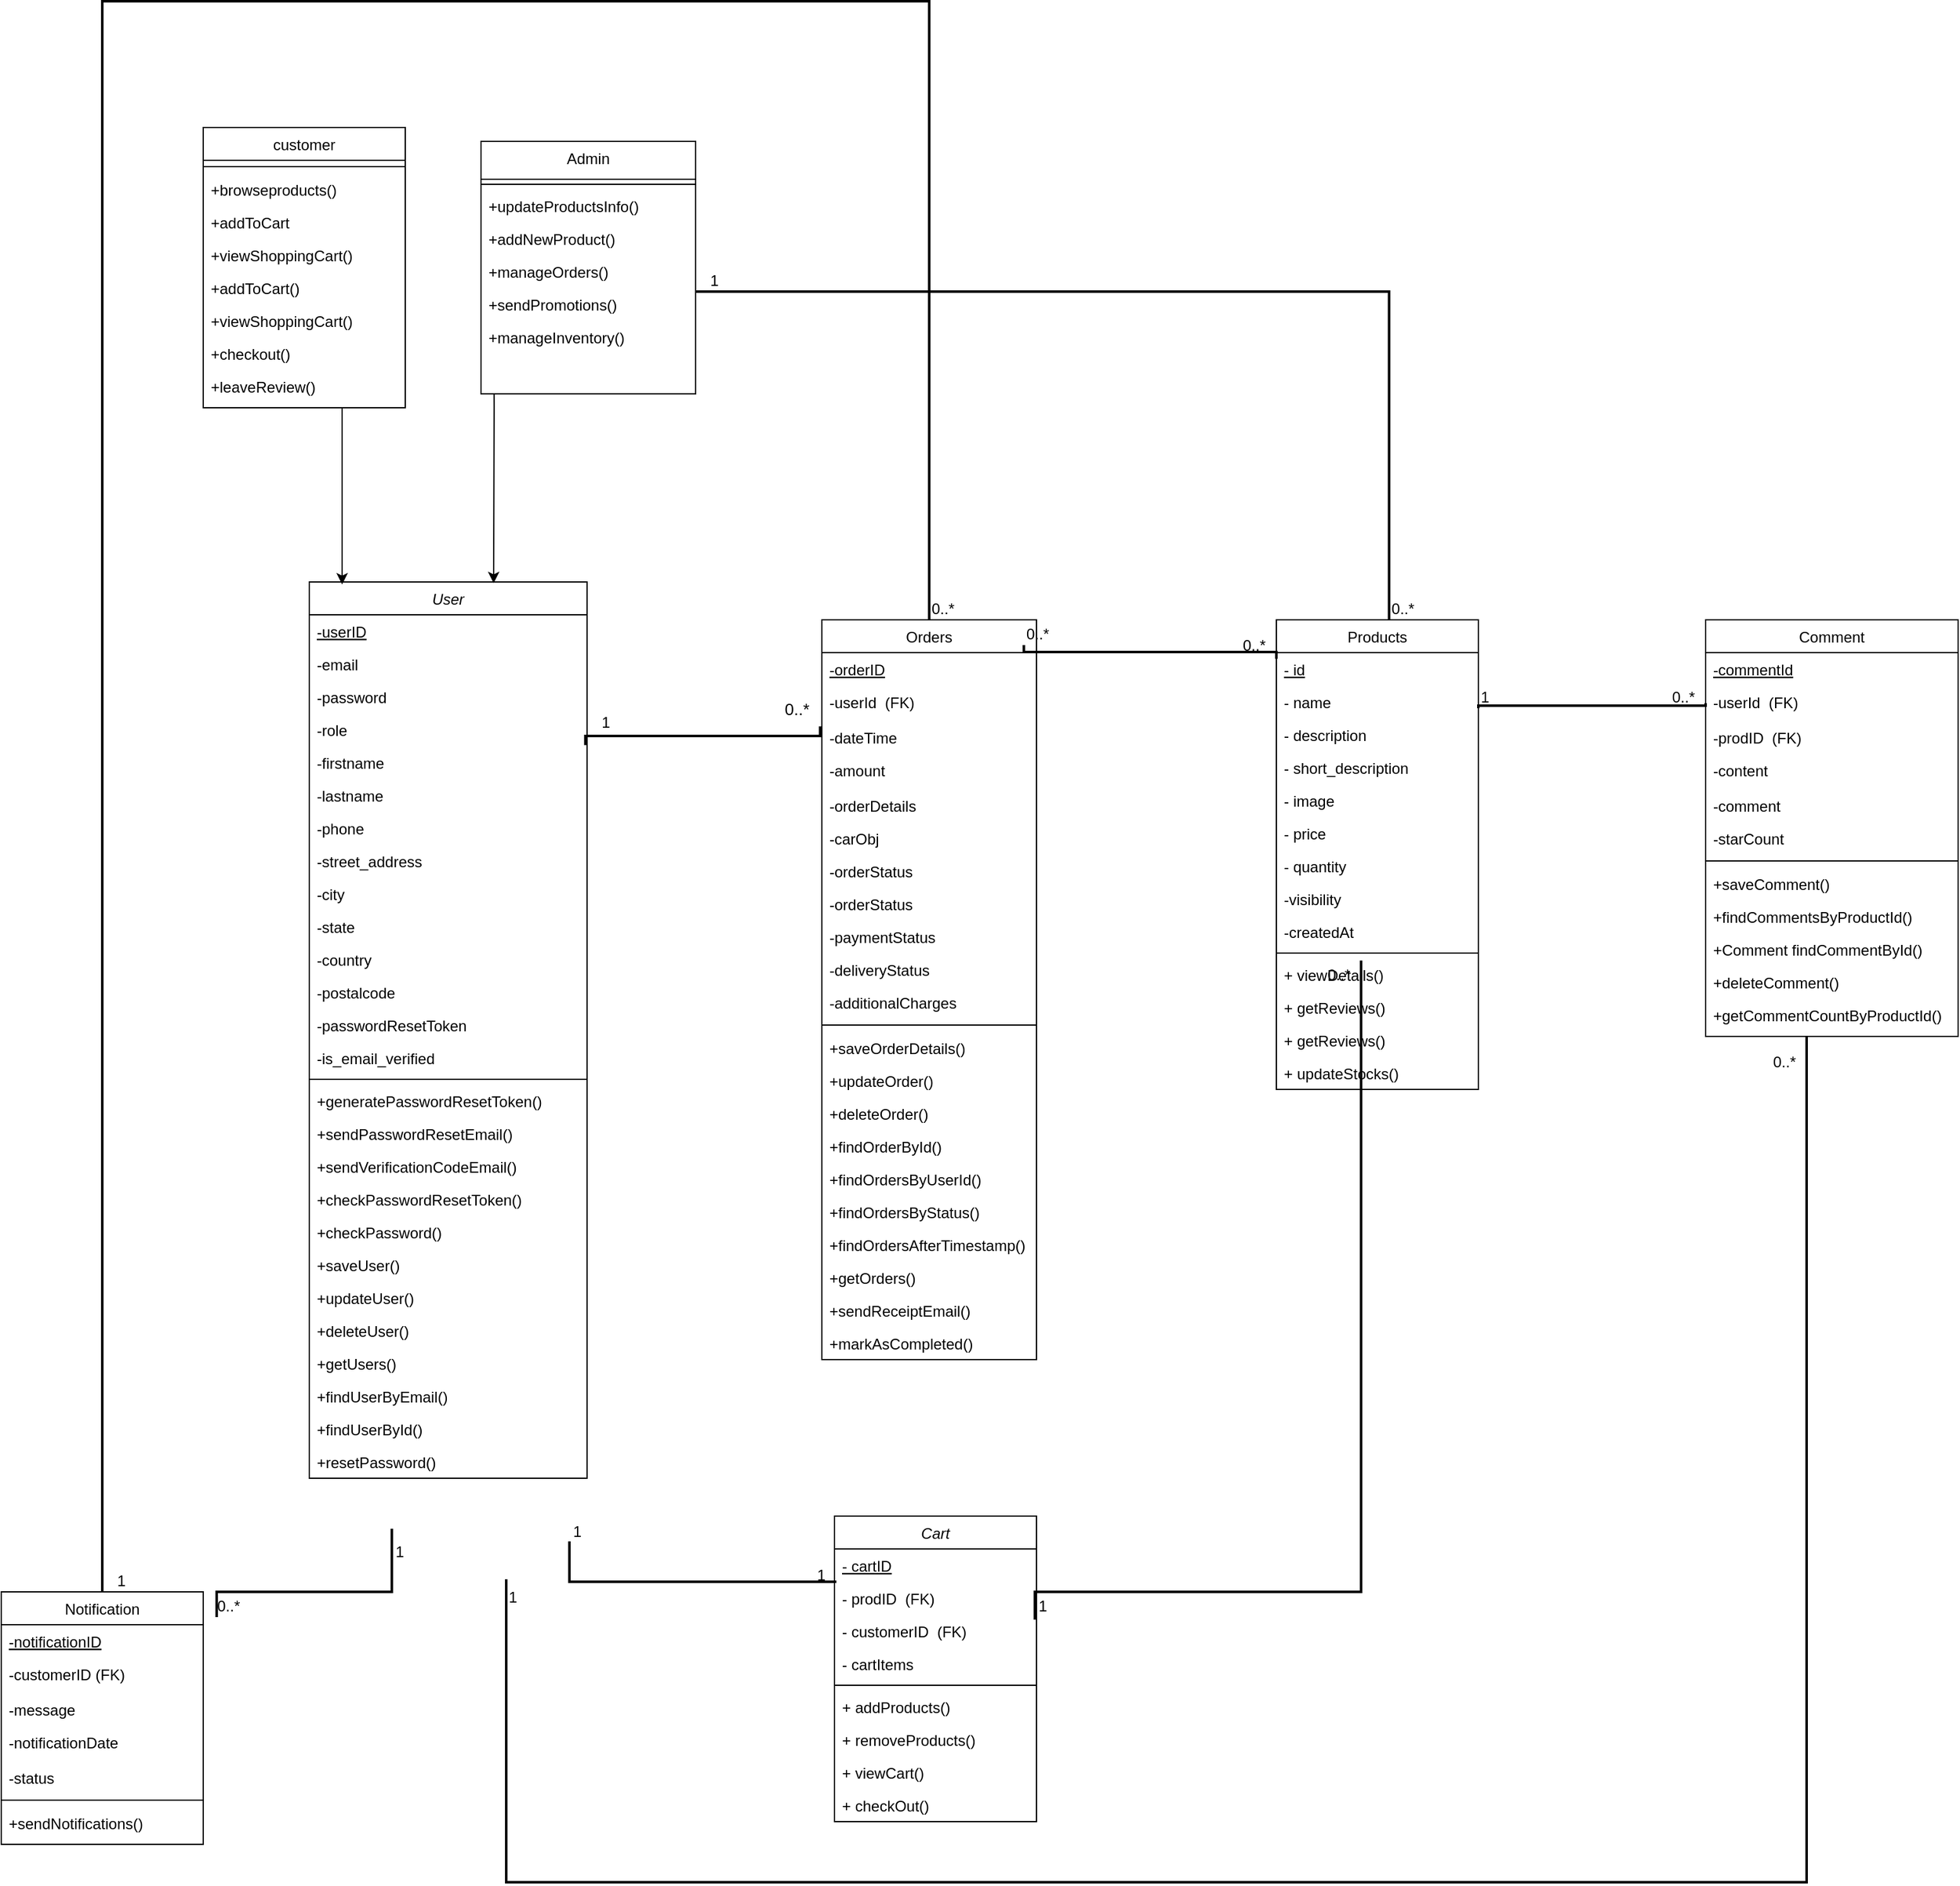 <mxfile version="22.1.2" type="device">
  <diagram id="C5RBs43oDa-KdzZeNtuy" name="Page-1">
    <mxGraphModel dx="1397" dy="1994" grid="1" gridSize="10" guides="1" tooltips="1" connect="1" arrows="1" fold="1" page="1" pageScale="1" pageWidth="827" pageHeight="1169" math="0" shadow="0">
      <root>
        <mxCell id="WIyWlLk6GJQsqaUBKTNV-0" />
        <mxCell id="WIyWlLk6GJQsqaUBKTNV-1" parent="WIyWlLk6GJQsqaUBKTNV-0" />
        <mxCell id="zkfFHV4jXpPFQw0GAbJ--13" value="Admin" style="swimlane;fontStyle=0;align=center;verticalAlign=top;childLayout=stackLayout;horizontal=1;startSize=30;horizontalStack=0;resizeParent=1;resizeLast=0;collapsible=1;marginBottom=0;rounded=0;shadow=0;strokeWidth=1;" parent="WIyWlLk6GJQsqaUBKTNV-1" vertex="1">
          <mxGeometry x="440" y="-309" width="170" height="200" as="geometry">
            <mxRectangle x="330" y="360" width="170" height="26" as="alternateBounds" />
          </mxGeometry>
        </mxCell>
        <mxCell id="lu3SVSV1UFHKxDDic-iY-1" value="" style="line;html=1;strokeWidth=1;align=left;verticalAlign=middle;spacingTop=-1;spacingLeft=3;spacingRight=3;rotatable=0;labelPosition=right;points=[];portConstraint=eastwest;" parent="zkfFHV4jXpPFQw0GAbJ--13" vertex="1">
          <mxGeometry y="30" width="170" height="8" as="geometry" />
        </mxCell>
        <mxCell id="9Lxkl-VWcfyd7k-hYLLQ-16" value="+updateProductsInfo()" style="text;align=left;verticalAlign=top;spacingLeft=4;spacingRight=4;overflow=hidden;rotatable=0;points=[[0,0.5],[1,0.5]];portConstraint=eastwest;" parent="zkfFHV4jXpPFQw0GAbJ--13" vertex="1">
          <mxGeometry y="38" width="170" height="26" as="geometry" />
        </mxCell>
        <mxCell id="9Lxkl-VWcfyd7k-hYLLQ-17" value="+addNewProduct()" style="text;align=left;verticalAlign=top;spacingLeft=4;spacingRight=4;overflow=hidden;rotatable=0;points=[[0,0.5],[1,0.5]];portConstraint=eastwest;" parent="zkfFHV4jXpPFQw0GAbJ--13" vertex="1">
          <mxGeometry y="64" width="170" height="26" as="geometry" />
        </mxCell>
        <mxCell id="9Lxkl-VWcfyd7k-hYLLQ-18" value="+manageOrders()" style="text;align=left;verticalAlign=top;spacingLeft=4;spacingRight=4;overflow=hidden;rotatable=0;points=[[0,0.5],[1,0.5]];portConstraint=eastwest;" parent="zkfFHV4jXpPFQw0GAbJ--13" vertex="1">
          <mxGeometry y="90" width="170" height="26" as="geometry" />
        </mxCell>
        <mxCell id="9Lxkl-VWcfyd7k-hYLLQ-19" value="+sendPromotions()" style="text;align=left;verticalAlign=top;spacingLeft=4;spacingRight=4;overflow=hidden;rotatable=0;points=[[0,0.5],[1,0.5]];portConstraint=eastwest;" parent="zkfFHV4jXpPFQw0GAbJ--13" vertex="1">
          <mxGeometry y="116" width="170" height="26" as="geometry" />
        </mxCell>
        <mxCell id="9Lxkl-VWcfyd7k-hYLLQ-20" value="+manageInventory()" style="text;align=left;verticalAlign=top;spacingLeft=4;spacingRight=4;overflow=hidden;rotatable=0;points=[[0,0.5],[1,0.5]];portConstraint=eastwest;" parent="zkfFHV4jXpPFQw0GAbJ--13" vertex="1">
          <mxGeometry y="142" width="170" height="26" as="geometry" />
        </mxCell>
        <mxCell id="zkfFHV4jXpPFQw0GAbJ--17" value="Products" style="swimlane;fontStyle=0;align=center;verticalAlign=top;childLayout=stackLayout;horizontal=1;startSize=26;horizontalStack=0;resizeParent=1;resizeLast=0;collapsible=1;marginBottom=0;rounded=0;shadow=0;strokeWidth=1;" parent="WIyWlLk6GJQsqaUBKTNV-1" vertex="1">
          <mxGeometry x="1070" y="70" width="160" height="372" as="geometry">
            <mxRectangle x="550" y="140" width="160" height="26" as="alternateBounds" />
          </mxGeometry>
        </mxCell>
        <mxCell id="zkfFHV4jXpPFQw0GAbJ--18" value="- id" style="text;align=left;verticalAlign=top;spacingLeft=4;spacingRight=4;overflow=hidden;rotatable=0;points=[[0,0.5],[1,0.5]];portConstraint=eastwest;fontStyle=4" parent="zkfFHV4jXpPFQw0GAbJ--17" vertex="1">
          <mxGeometry y="26" width="160" height="26" as="geometry" />
        </mxCell>
        <mxCell id="zkfFHV4jXpPFQw0GAbJ--19" value="- name" style="text;align=left;verticalAlign=top;spacingLeft=4;spacingRight=4;overflow=hidden;rotatable=0;points=[[0,0.5],[1,0.5]];portConstraint=eastwest;rounded=0;shadow=0;html=0;" parent="zkfFHV4jXpPFQw0GAbJ--17" vertex="1">
          <mxGeometry y="52" width="160" height="26" as="geometry" />
        </mxCell>
        <mxCell id="zkfFHV4jXpPFQw0GAbJ--20" value="- description" style="text;align=left;verticalAlign=top;spacingLeft=4;spacingRight=4;overflow=hidden;rotatable=0;points=[[0,0.5],[1,0.5]];portConstraint=eastwest;rounded=0;shadow=0;html=0;" parent="zkfFHV4jXpPFQw0GAbJ--17" vertex="1">
          <mxGeometry y="78" width="160" height="26" as="geometry" />
        </mxCell>
        <mxCell id="zkfFHV4jXpPFQw0GAbJ--21" value="- short_description" style="text;align=left;verticalAlign=top;spacingLeft=4;spacingRight=4;overflow=hidden;rotatable=0;points=[[0,0.5],[1,0.5]];portConstraint=eastwest;rounded=0;shadow=0;html=0;" parent="zkfFHV4jXpPFQw0GAbJ--17" vertex="1">
          <mxGeometry y="104" width="160" height="26" as="geometry" />
        </mxCell>
        <mxCell id="cMd4Fkfd_KKdUHYaGz65-1" value="- image" style="text;align=left;verticalAlign=top;spacingLeft=4;spacingRight=4;overflow=hidden;rotatable=0;points=[[0,0.5],[1,0.5]];portConstraint=eastwest;rounded=0;shadow=0;html=0;" vertex="1" parent="zkfFHV4jXpPFQw0GAbJ--17">
          <mxGeometry y="130" width="160" height="26" as="geometry" />
        </mxCell>
        <mxCell id="cMd4Fkfd_KKdUHYaGz65-0" value="- price" style="text;align=left;verticalAlign=top;spacingLeft=4;spacingRight=4;overflow=hidden;rotatable=0;points=[[0,0.5],[1,0.5]];portConstraint=eastwest;rounded=0;shadow=0;html=0;" vertex="1" parent="zkfFHV4jXpPFQw0GAbJ--17">
          <mxGeometry y="156" width="160" height="26" as="geometry" />
        </mxCell>
        <mxCell id="cMd4Fkfd_KKdUHYaGz65-2" value="- quantity" style="text;align=left;verticalAlign=top;spacingLeft=4;spacingRight=4;overflow=hidden;rotatable=0;points=[[0,0.5],[1,0.5]];portConstraint=eastwest;rounded=0;shadow=0;html=0;" vertex="1" parent="zkfFHV4jXpPFQw0GAbJ--17">
          <mxGeometry y="182" width="160" height="26" as="geometry" />
        </mxCell>
        <mxCell id="zkfFHV4jXpPFQw0GAbJ--22" value="-visibility" style="text;align=left;verticalAlign=top;spacingLeft=4;spacingRight=4;overflow=hidden;rotatable=0;points=[[0,0.5],[1,0.5]];portConstraint=eastwest;rounded=0;shadow=0;html=0;" parent="zkfFHV4jXpPFQw0GAbJ--17" vertex="1">
          <mxGeometry y="208" width="160" height="26" as="geometry" />
        </mxCell>
        <mxCell id="cMd4Fkfd_KKdUHYaGz65-3" value="-createdAt" style="text;align=left;verticalAlign=top;spacingLeft=4;spacingRight=4;overflow=hidden;rotatable=0;points=[[0,0.5],[1,0.5]];portConstraint=eastwest;rounded=0;shadow=0;html=0;" vertex="1" parent="zkfFHV4jXpPFQw0GAbJ--17">
          <mxGeometry y="234" width="160" height="26" as="geometry" />
        </mxCell>
        <mxCell id="zkfFHV4jXpPFQw0GAbJ--23" value="" style="line;html=1;strokeWidth=1;align=left;verticalAlign=middle;spacingTop=-1;spacingLeft=3;spacingRight=3;rotatable=0;labelPosition=right;points=[];portConstraint=eastwest;" parent="zkfFHV4jXpPFQw0GAbJ--17" vertex="1">
          <mxGeometry y="260" width="160" height="8" as="geometry" />
        </mxCell>
        <mxCell id="zkfFHV4jXpPFQw0GAbJ--24" value="+ viewDetails()" style="text;align=left;verticalAlign=top;spacingLeft=4;spacingRight=4;overflow=hidden;rotatable=0;points=[[0,0.5],[1,0.5]];portConstraint=eastwest;" parent="zkfFHV4jXpPFQw0GAbJ--17" vertex="1">
          <mxGeometry y="268" width="160" height="26" as="geometry" />
        </mxCell>
        <mxCell id="C4CzCBZsLkF1BzoVmLUq-37" value="+ getReviews()" style="text;align=left;verticalAlign=top;spacingLeft=4;spacingRight=4;overflow=hidden;rotatable=0;points=[[0,0.5],[1,0.5]];portConstraint=eastwest;" parent="zkfFHV4jXpPFQw0GAbJ--17" vertex="1">
          <mxGeometry y="294" width="160" height="26" as="geometry" />
        </mxCell>
        <mxCell id="zkfFHV4jXpPFQw0GAbJ--25" value="+ getReviews()" style="text;align=left;verticalAlign=top;spacingLeft=4;spacingRight=4;overflow=hidden;rotatable=0;points=[[0,0.5],[1,0.5]];portConstraint=eastwest;" parent="zkfFHV4jXpPFQw0GAbJ--17" vertex="1">
          <mxGeometry y="320" width="160" height="26" as="geometry" />
        </mxCell>
        <mxCell id="U3LeWLA0iRUQ3Kjke8wE-8" value="+ updateStocks()" style="text;align=left;verticalAlign=top;spacingLeft=4;spacingRight=4;overflow=hidden;rotatable=0;points=[[0,0.5],[1,0.5]];portConstraint=eastwest;" parent="zkfFHV4jXpPFQw0GAbJ--17" vertex="1">
          <mxGeometry y="346" width="160" height="26" as="geometry" />
        </mxCell>
        <mxCell id="zkfFHV4jXpPFQw0GAbJ--6" value="Orders" style="swimlane;fontStyle=0;align=center;verticalAlign=top;childLayout=stackLayout;horizontal=1;startSize=26;horizontalStack=0;resizeParent=1;resizeLast=0;collapsible=1;marginBottom=0;rounded=0;shadow=0;strokeWidth=1;" parent="WIyWlLk6GJQsqaUBKTNV-1" vertex="1">
          <mxGeometry x="710" y="70" width="170" height="586" as="geometry">
            <mxRectangle x="130" y="380" width="160" height="26" as="alternateBounds" />
          </mxGeometry>
        </mxCell>
        <mxCell id="zkfFHV4jXpPFQw0GAbJ--7" value="-orderID" style="text;align=left;verticalAlign=top;spacingLeft=4;spacingRight=4;overflow=hidden;rotatable=0;points=[[0,0.5],[1,0.5]];portConstraint=eastwest;fontStyle=4" parent="zkfFHV4jXpPFQw0GAbJ--6" vertex="1">
          <mxGeometry y="26" width="170" height="26" as="geometry" />
        </mxCell>
        <mxCell id="C4CzCBZsLkF1BzoVmLUq-9" value="-userId  (FK)" style="text;align=left;verticalAlign=top;spacingLeft=4;spacingRight=4;overflow=hidden;rotatable=0;points=[[0,0.5],[1,0.5]];portConstraint=eastwest;rounded=0;shadow=0;html=0;" parent="zkfFHV4jXpPFQw0GAbJ--6" vertex="1">
          <mxGeometry y="52" width="170" height="28" as="geometry" />
        </mxCell>
        <mxCell id="C4CzCBZsLkF1BzoVmLUq-13" value="-dateTime " style="text;align=left;verticalAlign=top;spacingLeft=4;spacingRight=4;overflow=hidden;rotatable=0;points=[[0,0.5],[1,0.5]];portConstraint=eastwest;" parent="zkfFHV4jXpPFQw0GAbJ--6" vertex="1">
          <mxGeometry y="80" width="170" height="26" as="geometry" />
        </mxCell>
        <mxCell id="zkfFHV4jXpPFQw0GAbJ--8" value="-amount" style="text;align=left;verticalAlign=top;spacingLeft=4;spacingRight=4;overflow=hidden;rotatable=0;points=[[0,0.5],[1,0.5]];portConstraint=eastwest;rounded=0;shadow=0;html=0;" parent="zkfFHV4jXpPFQw0GAbJ--6" vertex="1">
          <mxGeometry y="106" width="170" height="28" as="geometry" />
        </mxCell>
        <mxCell id="C4CzCBZsLkF1BzoVmLUq-2" value="-orderDetails" style="text;align=left;verticalAlign=top;spacingLeft=4;spacingRight=4;overflow=hidden;rotatable=0;points=[[0,0.5],[1,0.5]];portConstraint=eastwest;rounded=0;shadow=0;html=0;" parent="zkfFHV4jXpPFQw0GAbJ--6" vertex="1">
          <mxGeometry y="134" width="170" height="26" as="geometry" />
        </mxCell>
        <mxCell id="LFpLuKlEPM0hmXVWO0e1-0" value="-carObj" style="text;align=left;verticalAlign=top;spacingLeft=4;spacingRight=4;overflow=hidden;rotatable=0;points=[[0,0.5],[1,0.5]];portConstraint=eastwest;rounded=0;shadow=0;html=0;" parent="zkfFHV4jXpPFQw0GAbJ--6" vertex="1">
          <mxGeometry y="160" width="170" height="26" as="geometry" />
        </mxCell>
        <mxCell id="LFpLuKlEPM0hmXVWO0e1-1" value="-orderStatus" style="text;align=left;verticalAlign=top;spacingLeft=4;spacingRight=4;overflow=hidden;rotatable=0;points=[[0,0.5],[1,0.5]];portConstraint=eastwest;rounded=0;shadow=0;html=0;" parent="zkfFHV4jXpPFQw0GAbJ--6" vertex="1">
          <mxGeometry y="186" width="170" height="26" as="geometry" />
        </mxCell>
        <mxCell id="LFpLuKlEPM0hmXVWO0e1-2" value="-orderStatus" style="text;align=left;verticalAlign=top;spacingLeft=4;spacingRight=4;overflow=hidden;rotatable=0;points=[[0,0.5],[1,0.5]];portConstraint=eastwest;rounded=0;shadow=0;html=0;" parent="zkfFHV4jXpPFQw0GAbJ--6" vertex="1">
          <mxGeometry y="212" width="170" height="26" as="geometry" />
        </mxCell>
        <mxCell id="LFpLuKlEPM0hmXVWO0e1-3" value="-paymentStatus" style="text;align=left;verticalAlign=top;spacingLeft=4;spacingRight=4;overflow=hidden;rotatable=0;points=[[0,0.5],[1,0.5]];portConstraint=eastwest;rounded=0;shadow=0;html=0;" parent="zkfFHV4jXpPFQw0GAbJ--6" vertex="1">
          <mxGeometry y="238" width="170" height="26" as="geometry" />
        </mxCell>
        <mxCell id="LFpLuKlEPM0hmXVWO0e1-4" value="-deliveryStatus" style="text;align=left;verticalAlign=top;spacingLeft=4;spacingRight=4;overflow=hidden;rotatable=0;points=[[0,0.5],[1,0.5]];portConstraint=eastwest;rounded=0;shadow=0;html=0;" parent="zkfFHV4jXpPFQw0GAbJ--6" vertex="1">
          <mxGeometry y="264" width="170" height="26" as="geometry" />
        </mxCell>
        <mxCell id="LFpLuKlEPM0hmXVWO0e1-5" value="-additionalCharges" style="text;align=left;verticalAlign=top;spacingLeft=4;spacingRight=4;overflow=hidden;rotatable=0;points=[[0,0.5],[1,0.5]];portConstraint=eastwest;rounded=0;shadow=0;html=0;" parent="zkfFHV4jXpPFQw0GAbJ--6" vertex="1">
          <mxGeometry y="290" width="170" height="26" as="geometry" />
        </mxCell>
        <mxCell id="zkfFHV4jXpPFQw0GAbJ--9" value="" style="line;html=1;strokeWidth=1;align=left;verticalAlign=middle;spacingTop=-1;spacingLeft=3;spacingRight=3;rotatable=0;labelPosition=right;points=[];portConstraint=eastwest;" parent="zkfFHV4jXpPFQw0GAbJ--6" vertex="1">
          <mxGeometry y="316" width="170" height="10" as="geometry" />
        </mxCell>
        <mxCell id="C4CzCBZsLkF1BzoVmLUq-14" value="+saveOrderDetails()" style="text;align=left;verticalAlign=top;spacingLeft=4;spacingRight=4;overflow=hidden;rotatable=0;points=[[0,0.5],[1,0.5]];portConstraint=eastwest;" parent="zkfFHV4jXpPFQw0GAbJ--6" vertex="1">
          <mxGeometry y="326" width="170" height="26" as="geometry" />
        </mxCell>
        <mxCell id="LFpLuKlEPM0hmXVWO0e1-6" value="+updateOrder()" style="text;align=left;verticalAlign=top;spacingLeft=4;spacingRight=4;overflow=hidden;rotatable=0;points=[[0,0.5],[1,0.5]];portConstraint=eastwest;" parent="zkfFHV4jXpPFQw0GAbJ--6" vertex="1">
          <mxGeometry y="352" width="170" height="26" as="geometry" />
        </mxCell>
        <mxCell id="C4CzCBZsLkF1BzoVmLUq-15" value="+deleteOrder()" style="text;align=left;verticalAlign=top;spacingLeft=4;spacingRight=4;overflow=hidden;rotatable=0;points=[[0,0.5],[1,0.5]];portConstraint=eastwest;" parent="zkfFHV4jXpPFQw0GAbJ--6" vertex="1">
          <mxGeometry y="378" width="170" height="26" as="geometry" />
        </mxCell>
        <mxCell id="LFpLuKlEPM0hmXVWO0e1-7" value="+findOrderById()" style="text;align=left;verticalAlign=top;spacingLeft=4;spacingRight=4;overflow=hidden;rotatable=0;points=[[0,0.5],[1,0.5]];portConstraint=eastwest;" parent="zkfFHV4jXpPFQw0GAbJ--6" vertex="1">
          <mxGeometry y="404" width="170" height="26" as="geometry" />
        </mxCell>
        <mxCell id="LFpLuKlEPM0hmXVWO0e1-8" value="+findOrdersByUserId()" style="text;align=left;verticalAlign=top;spacingLeft=4;spacingRight=4;overflow=hidden;rotatable=0;points=[[0,0.5],[1,0.5]];portConstraint=eastwest;" parent="zkfFHV4jXpPFQw0GAbJ--6" vertex="1">
          <mxGeometry y="430" width="170" height="26" as="geometry" />
        </mxCell>
        <mxCell id="LFpLuKlEPM0hmXVWO0e1-9" value="+findOrdersByStatus()" style="text;align=left;verticalAlign=top;spacingLeft=4;spacingRight=4;overflow=hidden;rotatable=0;points=[[0,0.5],[1,0.5]];portConstraint=eastwest;" parent="zkfFHV4jXpPFQw0GAbJ--6" vertex="1">
          <mxGeometry y="456" width="170" height="26" as="geometry" />
        </mxCell>
        <mxCell id="LFpLuKlEPM0hmXVWO0e1-10" value="+findOrdersAfterTimestamp()" style="text;align=left;verticalAlign=top;spacingLeft=4;spacingRight=4;overflow=hidden;rotatable=0;points=[[0,0.5],[1,0.5]];portConstraint=eastwest;" parent="zkfFHV4jXpPFQw0GAbJ--6" vertex="1">
          <mxGeometry y="482" width="170" height="26" as="geometry" />
        </mxCell>
        <mxCell id="LFpLuKlEPM0hmXVWO0e1-11" value="+getOrders()" style="text;align=left;verticalAlign=top;spacingLeft=4;spacingRight=4;overflow=hidden;rotatable=0;points=[[0,0.5],[1,0.5]];portConstraint=eastwest;" parent="zkfFHV4jXpPFQw0GAbJ--6" vertex="1">
          <mxGeometry y="508" width="170" height="26" as="geometry" />
        </mxCell>
        <mxCell id="LFpLuKlEPM0hmXVWO0e1-12" value="+sendReceiptEmail()" style="text;align=left;verticalAlign=top;spacingLeft=4;spacingRight=4;overflow=hidden;rotatable=0;points=[[0,0.5],[1,0.5]];portConstraint=eastwest;" parent="zkfFHV4jXpPFQw0GAbJ--6" vertex="1">
          <mxGeometry y="534" width="170" height="26" as="geometry" />
        </mxCell>
        <mxCell id="LFpLuKlEPM0hmXVWO0e1-13" value="+markAsCompleted()" style="text;align=left;verticalAlign=top;spacingLeft=4;spacingRight=4;overflow=hidden;rotatable=0;points=[[0,0.5],[1,0.5]];portConstraint=eastwest;" parent="zkfFHV4jXpPFQw0GAbJ--6" vertex="1">
          <mxGeometry y="560" width="170" height="26" as="geometry" />
        </mxCell>
        <mxCell id="zkfFHV4jXpPFQw0GAbJ--0" value="User" style="swimlane;fontStyle=2;align=center;verticalAlign=top;childLayout=stackLayout;horizontal=1;startSize=26;horizontalStack=0;resizeParent=1;resizeLast=0;collapsible=1;marginBottom=0;rounded=0;shadow=0;strokeWidth=1;" parent="WIyWlLk6GJQsqaUBKTNV-1" vertex="1">
          <mxGeometry x="304" y="40" width="220" height="710" as="geometry">
            <mxRectangle x="230" y="140" width="160" height="26" as="alternateBounds" />
          </mxGeometry>
        </mxCell>
        <mxCell id="zkfFHV4jXpPFQw0GAbJ--2" value="-userID" style="text;align=left;verticalAlign=top;spacingLeft=4;spacingRight=4;overflow=hidden;rotatable=0;points=[[0,0.5],[1,0.5]];portConstraint=eastwest;rounded=0;shadow=0;html=0;fontStyle=4" parent="zkfFHV4jXpPFQw0GAbJ--0" vertex="1">
          <mxGeometry y="26" width="220" height="26" as="geometry" />
        </mxCell>
        <mxCell id="zkfFHV4jXpPFQw0GAbJ--1" value="-email" style="text;align=left;verticalAlign=top;spacingLeft=4;spacingRight=4;overflow=hidden;rotatable=0;points=[[0,0.5],[1,0.5]];portConstraint=eastwest;" parent="zkfFHV4jXpPFQw0GAbJ--0" vertex="1">
          <mxGeometry y="52" width="220" height="26" as="geometry" />
        </mxCell>
        <mxCell id="zkfFHV4jXpPFQw0GAbJ--3" value="-password" style="text;align=left;verticalAlign=top;spacingLeft=4;spacingRight=4;overflow=hidden;rotatable=0;points=[[0,0.5],[1,0.5]];portConstraint=eastwest;rounded=0;shadow=0;html=0;" parent="zkfFHV4jXpPFQw0GAbJ--0" vertex="1">
          <mxGeometry y="78" width="220" height="26" as="geometry" />
        </mxCell>
        <mxCell id="9Lxkl-VWcfyd7k-hYLLQ-0" value="-role" style="text;align=left;verticalAlign=top;spacingLeft=4;spacingRight=4;overflow=hidden;rotatable=0;points=[[0,0.5],[1,0.5]];portConstraint=eastwest;rounded=0;shadow=0;html=0;" parent="zkfFHV4jXpPFQw0GAbJ--0" vertex="1">
          <mxGeometry y="104" width="220" height="26" as="geometry" />
        </mxCell>
        <mxCell id="9Lxkl-VWcfyd7k-hYLLQ-2" value="-firstname" style="text;align=left;verticalAlign=top;spacingLeft=4;spacingRight=4;overflow=hidden;rotatable=0;points=[[0,0.5],[1,0.5]];portConstraint=eastwest;rounded=0;shadow=0;html=0;" parent="zkfFHV4jXpPFQw0GAbJ--0" vertex="1">
          <mxGeometry y="130" width="220" height="26" as="geometry" />
        </mxCell>
        <mxCell id="vKBr1x7ecKSkoRlNdo0z-0" value="-lastname" style="text;align=left;verticalAlign=top;spacingLeft=4;spacingRight=4;overflow=hidden;rotatable=0;points=[[0,0.5],[1,0.5]];portConstraint=eastwest;rounded=0;shadow=0;html=0;" parent="zkfFHV4jXpPFQw0GAbJ--0" vertex="1">
          <mxGeometry y="156" width="220" height="26" as="geometry" />
        </mxCell>
        <mxCell id="EGMATW-2ExA-E6qqUI6X-0" value="-phone" style="text;align=left;verticalAlign=top;spacingLeft=4;spacingRight=4;overflow=hidden;rotatable=0;points=[[0,0.5],[1,0.5]];portConstraint=eastwest;rounded=0;shadow=0;html=0;" parent="zkfFHV4jXpPFQw0GAbJ--0" vertex="1">
          <mxGeometry y="182" width="220" height="26" as="geometry" />
        </mxCell>
        <mxCell id="EGMATW-2ExA-E6qqUI6X-1" value="-street_address" style="text;align=left;verticalAlign=top;spacingLeft=4;spacingRight=4;overflow=hidden;rotatable=0;points=[[0,0.5],[1,0.5]];portConstraint=eastwest;rounded=0;shadow=0;html=0;" parent="zkfFHV4jXpPFQw0GAbJ--0" vertex="1">
          <mxGeometry y="208" width="220" height="26" as="geometry" />
        </mxCell>
        <mxCell id="EGMATW-2ExA-E6qqUI6X-6" value="-city" style="text;align=left;verticalAlign=top;spacingLeft=4;spacingRight=4;overflow=hidden;rotatable=0;points=[[0,0.5],[1,0.5]];portConstraint=eastwest;rounded=0;shadow=0;html=0;" parent="zkfFHV4jXpPFQw0GAbJ--0" vertex="1">
          <mxGeometry y="234" width="220" height="26" as="geometry" />
        </mxCell>
        <mxCell id="EGMATW-2ExA-E6qqUI6X-3" value="-state" style="text;align=left;verticalAlign=top;spacingLeft=4;spacingRight=4;overflow=hidden;rotatable=0;points=[[0,0.5],[1,0.5]];portConstraint=eastwest;rounded=0;shadow=0;html=0;" parent="zkfFHV4jXpPFQw0GAbJ--0" vertex="1">
          <mxGeometry y="260" width="220" height="26" as="geometry" />
        </mxCell>
        <mxCell id="EGMATW-2ExA-E6qqUI6X-2" value="-country" style="text;align=left;verticalAlign=top;spacingLeft=4;spacingRight=4;overflow=hidden;rotatable=0;points=[[0,0.5],[1,0.5]];portConstraint=eastwest;rounded=0;shadow=0;html=0;" parent="zkfFHV4jXpPFQw0GAbJ--0" vertex="1">
          <mxGeometry y="286" width="220" height="26" as="geometry" />
        </mxCell>
        <mxCell id="EGMATW-2ExA-E6qqUI6X-5" value="-postalcode" style="text;align=left;verticalAlign=top;spacingLeft=4;spacingRight=4;overflow=hidden;rotatable=0;points=[[0,0.5],[1,0.5]];portConstraint=eastwest;rounded=0;shadow=0;html=0;" parent="zkfFHV4jXpPFQw0GAbJ--0" vertex="1">
          <mxGeometry y="312" width="220" height="26" as="geometry" />
        </mxCell>
        <mxCell id="EGMATW-2ExA-E6qqUI6X-4" value="-passwordResetToken" style="text;align=left;verticalAlign=top;spacingLeft=4;spacingRight=4;overflow=hidden;rotatable=0;points=[[0,0.5],[1,0.5]];portConstraint=eastwest;rounded=0;shadow=0;html=0;" parent="zkfFHV4jXpPFQw0GAbJ--0" vertex="1">
          <mxGeometry y="338" width="220" height="26" as="geometry" />
        </mxCell>
        <mxCell id="EGMATW-2ExA-E6qqUI6X-7" value="-is_email_verified" style="text;align=left;verticalAlign=top;spacingLeft=4;spacingRight=4;overflow=hidden;rotatable=0;points=[[0,0.5],[1,0.5]];portConstraint=eastwest;rounded=0;shadow=0;html=0;" parent="zkfFHV4jXpPFQw0GAbJ--0" vertex="1">
          <mxGeometry y="364" width="220" height="26" as="geometry" />
        </mxCell>
        <mxCell id="zkfFHV4jXpPFQw0GAbJ--4" value="" style="line;html=1;strokeWidth=1;align=left;verticalAlign=middle;spacingTop=-1;spacingLeft=3;spacingRight=3;rotatable=0;labelPosition=right;points=[];portConstraint=eastwest;" parent="zkfFHV4jXpPFQw0GAbJ--0" vertex="1">
          <mxGeometry y="390" width="220" height="8" as="geometry" />
        </mxCell>
        <mxCell id="9Lxkl-VWcfyd7k-hYLLQ-4" value="+generatePasswordResetToken()" style="text;align=left;verticalAlign=top;spacingLeft=4;spacingRight=4;overflow=hidden;rotatable=0;points=[[0,0.5],[1,0.5]];portConstraint=eastwest;rounded=0;shadow=0;html=0;" parent="zkfFHV4jXpPFQw0GAbJ--0" vertex="1">
          <mxGeometry y="398" width="220" height="26" as="geometry" />
        </mxCell>
        <mxCell id="9Lxkl-VWcfyd7k-hYLLQ-1" value="+sendPasswordResetEmail()" style="text;align=left;verticalAlign=top;spacingLeft=4;spacingRight=4;overflow=hidden;rotatable=0;points=[[0,0.5],[1,0.5]];portConstraint=eastwest;rounded=0;shadow=0;html=0;" parent="zkfFHV4jXpPFQw0GAbJ--0" vertex="1">
          <mxGeometry y="424" width="220" height="26" as="geometry" />
        </mxCell>
        <mxCell id="9Lxkl-VWcfyd7k-hYLLQ-5" value="+sendVerificationCodeEmail()" style="text;align=left;verticalAlign=top;spacingLeft=4;spacingRight=4;overflow=hidden;rotatable=0;points=[[0,0.5],[1,0.5]];portConstraint=eastwest;rounded=0;shadow=0;html=0;" parent="zkfFHV4jXpPFQw0GAbJ--0" vertex="1">
          <mxGeometry y="450" width="220" height="26" as="geometry" />
        </mxCell>
        <mxCell id="9Lxkl-VWcfyd7k-hYLLQ-6" value="+checkPasswordResetToken()" style="text;align=left;verticalAlign=top;spacingLeft=4;spacingRight=4;overflow=hidden;rotatable=0;points=[[0,0.5],[1,0.5]];portConstraint=eastwest;rounded=0;shadow=0;html=0;" parent="zkfFHV4jXpPFQw0GAbJ--0" vertex="1">
          <mxGeometry y="476" width="220" height="26" as="geometry" />
        </mxCell>
        <mxCell id="9Lxkl-VWcfyd7k-hYLLQ-7" value="+checkPassword()" style="text;align=left;verticalAlign=top;spacingLeft=4;spacingRight=4;overflow=hidden;rotatable=0;points=[[0,0.5],[1,0.5]];portConstraint=eastwest;rounded=0;shadow=0;html=0;" parent="zkfFHV4jXpPFQw0GAbJ--0" vertex="1">
          <mxGeometry y="502" width="220" height="26" as="geometry" />
        </mxCell>
        <mxCell id="XEsKbkmWD8FNCJjtJt8H-0" value="+saveUser()" style="text;align=left;verticalAlign=top;spacingLeft=4;spacingRight=4;overflow=hidden;rotatable=0;points=[[0,0.5],[1,0.5]];portConstraint=eastwest;rounded=0;shadow=0;html=0;" parent="zkfFHV4jXpPFQw0GAbJ--0" vertex="1">
          <mxGeometry y="528" width="220" height="26" as="geometry" />
        </mxCell>
        <mxCell id="XEsKbkmWD8FNCJjtJt8H-3" value="+updateUser()" style="text;align=left;verticalAlign=top;spacingLeft=4;spacingRight=4;overflow=hidden;rotatable=0;points=[[0,0.5],[1,0.5]];portConstraint=eastwest;rounded=0;shadow=0;html=0;" parent="zkfFHV4jXpPFQw0GAbJ--0" vertex="1">
          <mxGeometry y="554" width="220" height="26" as="geometry" />
        </mxCell>
        <mxCell id="XEsKbkmWD8FNCJjtJt8H-4" value="+deleteUser()" style="text;align=left;verticalAlign=top;spacingLeft=4;spacingRight=4;overflow=hidden;rotatable=0;points=[[0,0.5],[1,0.5]];portConstraint=eastwest;rounded=0;shadow=0;html=0;" parent="zkfFHV4jXpPFQw0GAbJ--0" vertex="1">
          <mxGeometry y="580" width="220" height="26" as="geometry" />
        </mxCell>
        <mxCell id="XEsKbkmWD8FNCJjtJt8H-5" value="+getUsers()" style="text;align=left;verticalAlign=top;spacingLeft=4;spacingRight=4;overflow=hidden;rotatable=0;points=[[0,0.5],[1,0.5]];portConstraint=eastwest;rounded=0;shadow=0;html=0;" parent="zkfFHV4jXpPFQw0GAbJ--0" vertex="1">
          <mxGeometry y="606" width="220" height="26" as="geometry" />
        </mxCell>
        <mxCell id="XEsKbkmWD8FNCJjtJt8H-6" value="+findUserByEmail()" style="text;align=left;verticalAlign=top;spacingLeft=4;spacingRight=4;overflow=hidden;rotatable=0;points=[[0,0.5],[1,0.5]];portConstraint=eastwest;rounded=0;shadow=0;html=0;" parent="zkfFHV4jXpPFQw0GAbJ--0" vertex="1">
          <mxGeometry y="632" width="220" height="26" as="geometry" />
        </mxCell>
        <mxCell id="XEsKbkmWD8FNCJjtJt8H-7" value="+findUserById()" style="text;align=left;verticalAlign=top;spacingLeft=4;spacingRight=4;overflow=hidden;rotatable=0;points=[[0,0.5],[1,0.5]];portConstraint=eastwest;rounded=0;shadow=0;html=0;" parent="zkfFHV4jXpPFQw0GAbJ--0" vertex="1">
          <mxGeometry y="658" width="220" height="26" as="geometry" />
        </mxCell>
        <mxCell id="XEsKbkmWD8FNCJjtJt8H-8" value="+resetPassword()" style="text;align=left;verticalAlign=top;spacingLeft=4;spacingRight=4;overflow=hidden;rotatable=0;points=[[0,0.5],[1,0.5]];portConstraint=eastwest;rounded=0;shadow=0;html=0;" parent="zkfFHV4jXpPFQw0GAbJ--0" vertex="1">
          <mxGeometry y="684" width="220" height="26" as="geometry" />
        </mxCell>
        <mxCell id="C4CzCBZsLkF1BzoVmLUq-3" value="Cart" style="swimlane;fontStyle=2;align=center;verticalAlign=top;childLayout=stackLayout;horizontal=1;startSize=26;horizontalStack=0;resizeParent=1;resizeLast=0;collapsible=1;marginBottom=0;rounded=0;shadow=0;strokeWidth=1;" parent="WIyWlLk6GJQsqaUBKTNV-1" vertex="1">
          <mxGeometry x="720" y="780" width="160" height="242" as="geometry">
            <mxRectangle x="590" y="570" width="160" height="26" as="alternateBounds" />
          </mxGeometry>
        </mxCell>
        <mxCell id="C4CzCBZsLkF1BzoVmLUq-6" value="- cartID" style="text;align=left;verticalAlign=top;spacingLeft=4;spacingRight=4;overflow=hidden;rotatable=0;points=[[0,0.5],[1,0.5]];portConstraint=eastwest;rounded=0;shadow=0;html=0;fontStyle=4" parent="C4CzCBZsLkF1BzoVmLUq-3" vertex="1">
          <mxGeometry y="26" width="160" height="26" as="geometry" />
        </mxCell>
        <mxCell id="U3LeWLA0iRUQ3Kjke8wE-16" value="- prodID  (FK)" style="text;align=left;verticalAlign=top;spacingLeft=4;spacingRight=4;overflow=hidden;rotatable=0;points=[[0,0.5],[1,0.5]];portConstraint=eastwest;rounded=0;shadow=0;html=0;" parent="C4CzCBZsLkF1BzoVmLUq-3" vertex="1">
          <mxGeometry y="52" width="160" height="26" as="geometry" />
        </mxCell>
        <mxCell id="7A3fUuyiZAKO3bHnf5SZ-4" value="- customerID  (FK)" style="text;align=left;verticalAlign=top;spacingLeft=4;spacingRight=4;overflow=hidden;rotatable=0;points=[[0,0.5],[1,0.5]];portConstraint=eastwest;rounded=0;shadow=0;html=0;" parent="C4CzCBZsLkF1BzoVmLUq-3" vertex="1">
          <mxGeometry y="78" width="160" height="26" as="geometry" />
        </mxCell>
        <mxCell id="C4CzCBZsLkF1BzoVmLUq-4" value="- cartItems" style="text;align=left;verticalAlign=top;spacingLeft=4;spacingRight=4;overflow=hidden;rotatable=0;points=[[0,0.5],[1,0.5]];portConstraint=eastwest;" parent="C4CzCBZsLkF1BzoVmLUq-3" vertex="1">
          <mxGeometry y="104" width="160" height="26" as="geometry" />
        </mxCell>
        <mxCell id="C4CzCBZsLkF1BzoVmLUq-10" value="" style="line;html=1;strokeWidth=1;align=left;verticalAlign=middle;spacingTop=-1;spacingLeft=3;spacingRight=3;rotatable=0;labelPosition=right;points=[];portConstraint=eastwest;" parent="C4CzCBZsLkF1BzoVmLUq-3" vertex="1">
          <mxGeometry y="130" width="160" height="8" as="geometry" />
        </mxCell>
        <mxCell id="U3LeWLA0iRUQ3Kjke8wE-12" value="+ addProducts()" style="text;align=left;verticalAlign=top;spacingLeft=4;spacingRight=4;overflow=hidden;rotatable=0;points=[[0,0.5],[1,0.5]];portConstraint=eastwest;" parent="C4CzCBZsLkF1BzoVmLUq-3" vertex="1">
          <mxGeometry y="138" width="160" height="26" as="geometry" />
        </mxCell>
        <mxCell id="U3LeWLA0iRUQ3Kjke8wE-13" value="+ removeProducts()" style="text;align=left;verticalAlign=top;spacingLeft=4;spacingRight=4;overflow=hidden;rotatable=0;points=[[0,0.5],[1,0.5]];portConstraint=eastwest;" parent="C4CzCBZsLkF1BzoVmLUq-3" vertex="1">
          <mxGeometry y="164" width="160" height="26" as="geometry" />
        </mxCell>
        <mxCell id="U3LeWLA0iRUQ3Kjke8wE-14" value="+ viewCart()" style="text;align=left;verticalAlign=top;spacingLeft=4;spacingRight=4;overflow=hidden;rotatable=0;points=[[0,0.5],[1,0.5]];portConstraint=eastwest;" parent="C4CzCBZsLkF1BzoVmLUq-3" vertex="1">
          <mxGeometry y="190" width="160" height="26" as="geometry" />
        </mxCell>
        <mxCell id="U3LeWLA0iRUQ3Kjke8wE-15" value="+ checkOut()" style="text;align=left;verticalAlign=top;spacingLeft=4;spacingRight=4;overflow=hidden;rotatable=0;points=[[0,0.5],[1,0.5]];portConstraint=eastwest;" parent="C4CzCBZsLkF1BzoVmLUq-3" vertex="1">
          <mxGeometry y="216" width="160" height="26" as="geometry" />
        </mxCell>
        <mxCell id="C4CzCBZsLkF1BzoVmLUq-16" value="Comment" style="swimlane;fontStyle=0;align=center;verticalAlign=top;childLayout=stackLayout;horizontal=1;startSize=26;horizontalStack=0;resizeParent=1;resizeLast=0;collapsible=1;marginBottom=0;rounded=0;shadow=0;strokeWidth=1;" parent="WIyWlLk6GJQsqaUBKTNV-1" vertex="1">
          <mxGeometry x="1410" y="70" width="200" height="330" as="geometry">
            <mxRectangle x="130" y="380" width="160" height="26" as="alternateBounds" />
          </mxGeometry>
        </mxCell>
        <mxCell id="C4CzCBZsLkF1BzoVmLUq-17" value="-commentId" style="text;align=left;verticalAlign=top;spacingLeft=4;spacingRight=4;overflow=hidden;rotatable=0;points=[[0,0.5],[1,0.5]];portConstraint=eastwest;strokeColor=none;fontStyle=4" parent="C4CzCBZsLkF1BzoVmLUq-16" vertex="1">
          <mxGeometry y="26" width="200" height="26" as="geometry" />
        </mxCell>
        <mxCell id="C4CzCBZsLkF1BzoVmLUq-18" value="-userId  (FK)" style="text;align=left;verticalAlign=top;spacingLeft=4;spacingRight=4;overflow=hidden;rotatable=0;points=[[0,0.5],[1,0.5]];portConstraint=eastwest;rounded=0;shadow=0;html=0;" parent="C4CzCBZsLkF1BzoVmLUq-16" vertex="1">
          <mxGeometry y="52" width="200" height="28" as="geometry" />
        </mxCell>
        <mxCell id="C4CzCBZsLkF1BzoVmLUq-19" value="-prodID  (FK)" style="text;align=left;verticalAlign=top;spacingLeft=4;spacingRight=4;overflow=hidden;rotatable=0;points=[[0,0.5],[1,0.5]];portConstraint=eastwest;" parent="C4CzCBZsLkF1BzoVmLUq-16" vertex="1">
          <mxGeometry y="80" width="200" height="26" as="geometry" />
        </mxCell>
        <mxCell id="C4CzCBZsLkF1BzoVmLUq-20" value="-content" style="text;align=left;verticalAlign=top;spacingLeft=4;spacingRight=4;overflow=hidden;rotatable=0;points=[[0,0.5],[1,0.5]];portConstraint=eastwest;rounded=0;shadow=0;html=0;" parent="C4CzCBZsLkF1BzoVmLUq-16" vertex="1">
          <mxGeometry y="106" width="200" height="28" as="geometry" />
        </mxCell>
        <mxCell id="C4CzCBZsLkF1BzoVmLUq-21" value="-comment" style="text;align=left;verticalAlign=top;spacingLeft=4;spacingRight=4;overflow=hidden;rotatable=0;points=[[0,0.5],[1,0.5]];portConstraint=eastwest;rounded=0;shadow=0;html=0;" parent="C4CzCBZsLkF1BzoVmLUq-16" vertex="1">
          <mxGeometry y="134" width="200" height="26" as="geometry" />
        </mxCell>
        <mxCell id="C4CzCBZsLkF1BzoVmLUq-25" value="-starCount&#xa;" style="text;align=left;verticalAlign=top;spacingLeft=4;spacingRight=4;overflow=hidden;rotatable=0;points=[[0,0.5],[1,0.5]];portConstraint=eastwest;rounded=0;shadow=0;html=0;" parent="C4CzCBZsLkF1BzoVmLUq-16" vertex="1">
          <mxGeometry y="160" width="200" height="26" as="geometry" />
        </mxCell>
        <mxCell id="C4CzCBZsLkF1BzoVmLUq-22" value="" style="line;html=1;strokeWidth=1;align=left;verticalAlign=middle;spacingTop=-1;spacingLeft=3;spacingRight=3;rotatable=0;labelPosition=right;points=[];portConstraint=eastwest;" parent="C4CzCBZsLkF1BzoVmLUq-16" vertex="1">
          <mxGeometry y="186" width="200" height="10" as="geometry" />
        </mxCell>
        <mxCell id="C4CzCBZsLkF1BzoVmLUq-23" value="+saveComment()" style="text;align=left;verticalAlign=top;spacingLeft=4;spacingRight=4;overflow=hidden;rotatable=0;points=[[0,0.5],[1,0.5]];portConstraint=eastwest;" parent="C4CzCBZsLkF1BzoVmLUq-16" vertex="1">
          <mxGeometry y="196" width="200" height="26" as="geometry" />
        </mxCell>
        <mxCell id="1RMY-hzSBkDvEN2cIEq8-0" value="+findCommentsByProductId()" style="text;align=left;verticalAlign=top;spacingLeft=4;spacingRight=4;overflow=hidden;rotatable=0;points=[[0,0.5],[1,0.5]];portConstraint=eastwest;" parent="C4CzCBZsLkF1BzoVmLUq-16" vertex="1">
          <mxGeometry y="222" width="200" height="26" as="geometry" />
        </mxCell>
        <mxCell id="1RMY-hzSBkDvEN2cIEq8-1" value="+Comment findCommentById()" style="text;align=left;verticalAlign=top;spacingLeft=4;spacingRight=4;overflow=hidden;rotatable=0;points=[[0,0.5],[1,0.5]];portConstraint=eastwest;" parent="C4CzCBZsLkF1BzoVmLUq-16" vertex="1">
          <mxGeometry y="248" width="200" height="26" as="geometry" />
        </mxCell>
        <mxCell id="1RMY-hzSBkDvEN2cIEq8-2" value="+deleteComment()" style="text;align=left;verticalAlign=top;spacingLeft=4;spacingRight=4;overflow=hidden;rotatable=0;points=[[0,0.5],[1,0.5]];portConstraint=eastwest;" parent="C4CzCBZsLkF1BzoVmLUq-16" vertex="1">
          <mxGeometry y="274" width="200" height="26" as="geometry" />
        </mxCell>
        <mxCell id="1RMY-hzSBkDvEN2cIEq8-5" value="+getCommentCountByProductId()" style="text;align=left;verticalAlign=top;spacingLeft=4;spacingRight=4;overflow=hidden;rotatable=0;points=[[0,0.5],[1,0.5]];portConstraint=eastwest;" parent="C4CzCBZsLkF1BzoVmLUq-16" vertex="1">
          <mxGeometry y="300" width="200" height="26" as="geometry" />
        </mxCell>
        <mxCell id="C4CzCBZsLkF1BzoVmLUq-27" value="Notification" style="swimlane;fontStyle=0;align=center;verticalAlign=top;childLayout=stackLayout;horizontal=1;startSize=26;horizontalStack=0;resizeParent=1;resizeLast=0;collapsible=1;marginBottom=0;rounded=0;shadow=0;strokeWidth=1;" parent="WIyWlLk6GJQsqaUBKTNV-1" vertex="1">
          <mxGeometry x="60" y="840" width="160" height="200" as="geometry">
            <mxRectangle x="130" y="380" width="160" height="26" as="alternateBounds" />
          </mxGeometry>
        </mxCell>
        <mxCell id="C4CzCBZsLkF1BzoVmLUq-28" value="-notificationID" style="text;align=left;verticalAlign=top;spacingLeft=4;spacingRight=4;overflow=hidden;rotatable=0;points=[[0,0.5],[1,0.5]];portConstraint=eastwest;fontStyle=4" parent="C4CzCBZsLkF1BzoVmLUq-27" vertex="1">
          <mxGeometry y="26" width="160" height="26" as="geometry" />
        </mxCell>
        <mxCell id="C4CzCBZsLkF1BzoVmLUq-29" value="-customerID (FK)" style="text;align=left;verticalAlign=top;spacingLeft=4;spacingRight=4;overflow=hidden;rotatable=0;points=[[0,0.5],[1,0.5]];portConstraint=eastwest;rounded=0;shadow=0;html=0;" parent="C4CzCBZsLkF1BzoVmLUq-27" vertex="1">
          <mxGeometry y="52" width="160" height="28" as="geometry" />
        </mxCell>
        <mxCell id="C4CzCBZsLkF1BzoVmLUq-30" value="-message" style="text;align=left;verticalAlign=top;spacingLeft=4;spacingRight=4;overflow=hidden;rotatable=0;points=[[0,0.5],[1,0.5]];portConstraint=eastwest;" parent="C4CzCBZsLkF1BzoVmLUq-27" vertex="1">
          <mxGeometry y="80" width="160" height="26" as="geometry" />
        </mxCell>
        <mxCell id="C4CzCBZsLkF1BzoVmLUq-31" value="-notificationDate" style="text;align=left;verticalAlign=top;spacingLeft=4;spacingRight=4;overflow=hidden;rotatable=0;points=[[0,0.5],[1,0.5]];portConstraint=eastwest;rounded=0;shadow=0;html=0;" parent="C4CzCBZsLkF1BzoVmLUq-27" vertex="1">
          <mxGeometry y="106" width="160" height="28" as="geometry" />
        </mxCell>
        <mxCell id="C4CzCBZsLkF1BzoVmLUq-32" value="-status" style="text;align=left;verticalAlign=top;spacingLeft=4;spacingRight=4;overflow=hidden;rotatable=0;points=[[0,0.5],[1,0.5]];portConstraint=eastwest;rounded=0;shadow=0;html=0;" parent="C4CzCBZsLkF1BzoVmLUq-27" vertex="1">
          <mxGeometry y="134" width="160" height="26" as="geometry" />
        </mxCell>
        <mxCell id="C4CzCBZsLkF1BzoVmLUq-34" value="" style="line;html=1;strokeWidth=1;align=left;verticalAlign=middle;spacingTop=-1;spacingLeft=3;spacingRight=3;rotatable=0;labelPosition=right;points=[];portConstraint=eastwest;" parent="C4CzCBZsLkF1BzoVmLUq-27" vertex="1">
          <mxGeometry y="160" width="160" height="10" as="geometry" />
        </mxCell>
        <mxCell id="C4CzCBZsLkF1BzoVmLUq-35" value="+sendNotifications()" style="text;align=left;verticalAlign=top;spacingLeft=4;spacingRight=4;overflow=hidden;rotatable=0;points=[[0,0.5],[1,0.5]];portConstraint=eastwest;" parent="C4CzCBZsLkF1BzoVmLUq-27" vertex="1">
          <mxGeometry y="170" width="160" height="26" as="geometry" />
        </mxCell>
        <mxCell id="9Lxkl-VWcfyd7k-hYLLQ-26" value="" style="endArrow=none;shadow=0;strokeWidth=2;rounded=0;endFill=0;edgeStyle=elbowEdgeStyle;elbow=vertical;entryX=0;entryY=0.083;entryDx=0;entryDy=0;entryPerimeter=0;" parent="WIyWlLk6GJQsqaUBKTNV-1" target="zkfFHV4jXpPFQw0GAbJ--17" edge="1">
          <mxGeometry x="0.5" y="41" relative="1" as="geometry">
            <mxPoint x="870" y="90" as="sourcePoint" />
            <mxPoint x="1020" y="90" as="targetPoint" />
            <mxPoint x="-40" y="32" as="offset" />
          </mxGeometry>
        </mxCell>
        <mxCell id="9Lxkl-VWcfyd7k-hYLLQ-27" value="0..*" style="resizable=0;align=left;verticalAlign=bottom;labelBackgroundColor=none;fontSize=12;" parent="9Lxkl-VWcfyd7k-hYLLQ-26" connectable="0" vertex="1">
          <mxGeometry x="-1" relative="1" as="geometry">
            <mxPoint as="offset" />
          </mxGeometry>
        </mxCell>
        <mxCell id="9Lxkl-VWcfyd7k-hYLLQ-28" value="0..*" style="resizable=0;align=right;verticalAlign=bottom;labelBackgroundColor=none;fontSize=12;" parent="9Lxkl-VWcfyd7k-hYLLQ-26" connectable="0" vertex="1">
          <mxGeometry x="1" relative="1" as="geometry">
            <mxPoint x="-7" y="-2" as="offset" />
          </mxGeometry>
        </mxCell>
        <mxCell id="9Lxkl-VWcfyd7k-hYLLQ-30" value="" style="endArrow=none;shadow=0;strokeWidth=2;rounded=0;endFill=0;edgeStyle=elbowEdgeStyle;elbow=vertical;entryX=1.008;entryY=0.05;entryDx=0;entryDy=0;entryPerimeter=0;" parent="WIyWlLk6GJQsqaUBKTNV-1" edge="1">
          <mxGeometry x="0.5" y="41" relative="1" as="geometry">
            <mxPoint x="369.36" y="790" as="sourcePoint" />
            <mxPoint x="230.64" y="860" as="targetPoint" />
            <mxPoint x="-40" y="32" as="offset" />
            <Array as="points">
              <mxPoint x="320" y="840" />
            </Array>
          </mxGeometry>
        </mxCell>
        <mxCell id="9Lxkl-VWcfyd7k-hYLLQ-31" value="1" style="resizable=0;align=left;verticalAlign=bottom;labelBackgroundColor=none;fontSize=12;" parent="9Lxkl-VWcfyd7k-hYLLQ-30" connectable="0" vertex="1">
          <mxGeometry x="-1" relative="1" as="geometry">
            <mxPoint x="1" y="27" as="offset" />
          </mxGeometry>
        </mxCell>
        <mxCell id="9Lxkl-VWcfyd7k-hYLLQ-32" value="0..*" style="resizable=0;align=right;verticalAlign=bottom;labelBackgroundColor=none;fontSize=12;" parent="9Lxkl-VWcfyd7k-hYLLQ-30" connectable="0" vertex="1">
          <mxGeometry x="1" relative="1" as="geometry">
            <mxPoint x="20" as="offset" />
          </mxGeometry>
        </mxCell>
        <mxCell id="9Lxkl-VWcfyd7k-hYLLQ-33" value="" style="endArrow=none;shadow=0;strokeWidth=2;rounded=0;endFill=0;edgeStyle=elbowEdgeStyle;elbow=vertical;entryX=-0.008;entryY=0.166;entryDx=0;entryDy=0;entryPerimeter=0;exitX=0.994;exitY=-0.03;exitDx=0;exitDy=0;exitPerimeter=0;" parent="WIyWlLk6GJQsqaUBKTNV-1" source="9Lxkl-VWcfyd7k-hYLLQ-2" target="C4CzCBZsLkF1BzoVmLUq-13" edge="1">
          <mxGeometry x="0.5" y="41" relative="1" as="geometry">
            <mxPoint x="490" y="150" as="sourcePoint" />
            <mxPoint x="699.2" y="150.336" as="targetPoint" />
            <mxPoint x="-40" y="32" as="offset" />
          </mxGeometry>
        </mxCell>
        <mxCell id="9Lxkl-VWcfyd7k-hYLLQ-34" value="1" style="resizable=0;align=left;verticalAlign=bottom;labelBackgroundColor=none;fontSize=12;" parent="9Lxkl-VWcfyd7k-hYLLQ-33" connectable="0" vertex="1">
          <mxGeometry x="-1" relative="1" as="geometry">
            <mxPoint x="11" y="-9" as="offset" />
          </mxGeometry>
        </mxCell>
        <mxCell id="9Lxkl-VWcfyd7k-hYLLQ-35" value="0..*" style="resizable=0;align=right;verticalAlign=bottom;labelBackgroundColor=none;fontSize=13;" parent="9Lxkl-VWcfyd7k-hYLLQ-33" connectable="0" vertex="1">
          <mxGeometry x="1" relative="1" as="geometry">
            <mxPoint x="-7" y="-4" as="offset" />
          </mxGeometry>
        </mxCell>
        <mxCell id="9Lxkl-VWcfyd7k-hYLLQ-36" value="" style="endArrow=none;shadow=0;strokeWidth=2;rounded=0;endFill=0;edgeStyle=elbowEdgeStyle;elbow=vertical;" parent="WIyWlLk6GJQsqaUBKTNV-1" edge="1">
          <mxGeometry x="0.5" y="41" relative="1" as="geometry">
            <mxPoint x="1230" y="140" as="sourcePoint" />
            <mxPoint x="1410" y="136" as="targetPoint" />
            <mxPoint x="-40" y="32" as="offset" />
          </mxGeometry>
        </mxCell>
        <mxCell id="9Lxkl-VWcfyd7k-hYLLQ-37" value="1" style="resizable=0;align=left;verticalAlign=bottom;labelBackgroundColor=none;fontSize=12;" parent="9Lxkl-VWcfyd7k-hYLLQ-36" connectable="0" vertex="1">
          <mxGeometry x="-1" relative="1" as="geometry">
            <mxPoint as="offset" />
          </mxGeometry>
        </mxCell>
        <mxCell id="9Lxkl-VWcfyd7k-hYLLQ-38" value="0..*" style="resizable=0;align=right;verticalAlign=bottom;labelBackgroundColor=none;fontSize=12;" parent="9Lxkl-VWcfyd7k-hYLLQ-36" connectable="0" vertex="1">
          <mxGeometry x="1" relative="1" as="geometry">
            <mxPoint x="-7" y="4" as="offset" />
          </mxGeometry>
        </mxCell>
        <mxCell id="9Lxkl-VWcfyd7k-hYLLQ-42" value="" style="endArrow=none;shadow=0;strokeWidth=2;rounded=0;endFill=0;edgeStyle=elbowEdgeStyle;elbow=vertical;entryX=0.009;entryY=-0.012;entryDx=0;entryDy=0;entryPerimeter=0;" parent="WIyWlLk6GJQsqaUBKTNV-1" target="U3LeWLA0iRUQ3Kjke8wE-16" edge="1">
          <mxGeometry x="0.5" y="41" relative="1" as="geometry">
            <mxPoint x="510" y="800" as="sourcePoint" />
            <mxPoint x="710" y="410" as="targetPoint" />
            <mxPoint x="-40" y="32" as="offset" />
            <Array as="points">
              <mxPoint x="600" y="832" />
            </Array>
          </mxGeometry>
        </mxCell>
        <mxCell id="9Lxkl-VWcfyd7k-hYLLQ-43" value="1" style="resizable=0;align=left;verticalAlign=bottom;labelBackgroundColor=none;fontSize=12;" parent="9Lxkl-VWcfyd7k-hYLLQ-42" connectable="0" vertex="1">
          <mxGeometry x="-1" relative="1" as="geometry">
            <mxPoint x="1" y="1" as="offset" />
          </mxGeometry>
        </mxCell>
        <mxCell id="9Lxkl-VWcfyd7k-hYLLQ-44" value="1" style="resizable=0;align=right;verticalAlign=bottom;labelBackgroundColor=none;fontSize=12;" parent="9Lxkl-VWcfyd7k-hYLLQ-42" connectable="0" vertex="1">
          <mxGeometry x="1" relative="1" as="geometry">
            <mxPoint x="-7" y="4" as="offset" />
          </mxGeometry>
        </mxCell>
        <mxCell id="9Lxkl-VWcfyd7k-hYLLQ-50" value="" style="endArrow=none;shadow=0;strokeWidth=2;rounded=0;endFill=0;edgeStyle=elbowEdgeStyle;elbow=vertical;exitX=0.558;exitY=0;exitDx=0;exitDy=0;exitPerimeter=0;" parent="WIyWlLk6GJQsqaUBKTNV-1" source="zkfFHV4jXpPFQw0GAbJ--17" edge="1">
          <mxGeometry x="0.5" y="41" relative="1" as="geometry">
            <mxPoint x="1160" y="59" as="sourcePoint" />
            <mxPoint x="610" y="-190" as="targetPoint" />
            <mxPoint x="-40" y="32" as="offset" />
            <Array as="points">
              <mxPoint x="1110" y="-190" />
            </Array>
          </mxGeometry>
        </mxCell>
        <mxCell id="9Lxkl-VWcfyd7k-hYLLQ-51" value="0..*" style="resizable=0;align=left;verticalAlign=bottom;labelBackgroundColor=none;fontSize=12;" parent="9Lxkl-VWcfyd7k-hYLLQ-50" connectable="0" vertex="1">
          <mxGeometry x="-1" relative="1" as="geometry">
            <mxPoint as="offset" />
          </mxGeometry>
        </mxCell>
        <mxCell id="9Lxkl-VWcfyd7k-hYLLQ-52" value="1" style="resizable=0;align=right;verticalAlign=bottom;labelBackgroundColor=none;fontSize=12;" parent="9Lxkl-VWcfyd7k-hYLLQ-50" connectable="0" vertex="1">
          <mxGeometry x="1" relative="1" as="geometry">
            <mxPoint x="20" as="offset" />
          </mxGeometry>
        </mxCell>
        <mxCell id="9Lxkl-VWcfyd7k-hYLLQ-53" value="" style="endArrow=none;shadow=0;strokeWidth=2;rounded=0;endFill=0;edgeStyle=elbowEdgeStyle;elbow=vertical;entryX=0.357;entryY=1.073;entryDx=0;entryDy=0;entryPerimeter=0;exitX=0.992;exitY=0.154;exitDx=0;exitDy=0;exitPerimeter=0;" parent="WIyWlLk6GJQsqaUBKTNV-1" source="7A3fUuyiZAKO3bHnf5SZ-4" edge="1">
          <mxGeometry x="0.5" y="41" relative="1" as="geometry">
            <mxPoint x="950" y="458" as="sourcePoint" />
            <mxPoint x="1137.12" y="339.898" as="targetPoint" />
            <mxPoint x="-40" y="32" as="offset" />
            <Array as="points">
              <mxPoint x="1010" y="840" />
            </Array>
          </mxGeometry>
        </mxCell>
        <mxCell id="9Lxkl-VWcfyd7k-hYLLQ-54" value="1" style="resizable=0;align=left;verticalAlign=bottom;labelBackgroundColor=none;fontSize=12;" parent="9Lxkl-VWcfyd7k-hYLLQ-53" connectable="0" vertex="1">
          <mxGeometry x="-1" relative="1" as="geometry">
            <mxPoint x="1" y="-2" as="offset" />
          </mxGeometry>
        </mxCell>
        <mxCell id="9Lxkl-VWcfyd7k-hYLLQ-55" value="0..*" style="resizable=0;align=right;verticalAlign=bottom;labelBackgroundColor=none;fontSize=12;" parent="9Lxkl-VWcfyd7k-hYLLQ-53" connectable="0" vertex="1">
          <mxGeometry x="1" relative="1" as="geometry">
            <mxPoint x="-7" y="20" as="offset" />
          </mxGeometry>
        </mxCell>
        <mxCell id="7A3fUuyiZAKO3bHnf5SZ-5" value="" style="endArrow=none;shadow=0;strokeWidth=2;rounded=0;endFill=0;edgeStyle=elbowEdgeStyle;elbow=vertical;" parent="WIyWlLk6GJQsqaUBKTNV-1" edge="1">
          <mxGeometry x="0.5" y="41" relative="1" as="geometry">
            <mxPoint x="460" y="830" as="sourcePoint" />
            <mxPoint x="1490" y="400" as="targetPoint" />
            <mxPoint x="-40" y="32" as="offset" />
            <Array as="points">
              <mxPoint x="970" y="1070" />
            </Array>
          </mxGeometry>
        </mxCell>
        <mxCell id="7A3fUuyiZAKO3bHnf5SZ-6" value="1" style="resizable=0;align=left;verticalAlign=bottom;labelBackgroundColor=none;fontSize=12;" parent="7A3fUuyiZAKO3bHnf5SZ-5" connectable="0" vertex="1">
          <mxGeometry x="-1" relative="1" as="geometry">
            <mxPoint y="23" as="offset" />
          </mxGeometry>
        </mxCell>
        <mxCell id="7A3fUuyiZAKO3bHnf5SZ-7" value="0..*" style="resizable=0;align=right;verticalAlign=bottom;labelBackgroundColor=none;fontSize=12;" parent="7A3fUuyiZAKO3bHnf5SZ-5" connectable="0" vertex="1">
          <mxGeometry x="1" relative="1" as="geometry">
            <mxPoint x="-7" y="29" as="offset" />
          </mxGeometry>
        </mxCell>
        <mxCell id="vKBr1x7ecKSkoRlNdo0z-3" value="customer" style="swimlane;fontStyle=0;align=center;verticalAlign=top;childLayout=stackLayout;horizontal=1;startSize=26;horizontalStack=0;resizeParent=1;resizeLast=0;collapsible=1;marginBottom=0;rounded=0;shadow=0;strokeWidth=1;" parent="WIyWlLk6GJQsqaUBKTNV-1" vertex="1">
          <mxGeometry x="220" y="-320" width="160" height="222" as="geometry">
            <mxRectangle x="130" y="380" width="160" height="26" as="alternateBounds" />
          </mxGeometry>
        </mxCell>
        <mxCell id="vKBr1x7ecKSkoRlNdo0z-9" value="" style="line;html=1;strokeWidth=1;align=left;verticalAlign=middle;spacingTop=-1;spacingLeft=3;spacingRight=3;rotatable=0;labelPosition=right;points=[];portConstraint=eastwest;" parent="vKBr1x7ecKSkoRlNdo0z-3" vertex="1">
          <mxGeometry y="26" width="160" height="10" as="geometry" />
        </mxCell>
        <mxCell id="vKBr1x7ecKSkoRlNdo0z-10" value="+browseproducts()" style="text;align=left;verticalAlign=top;spacingLeft=4;spacingRight=4;overflow=hidden;rotatable=0;points=[[0,0.5],[1,0.5]];portConstraint=eastwest;" parent="vKBr1x7ecKSkoRlNdo0z-3" vertex="1">
          <mxGeometry y="36" width="160" height="26" as="geometry" />
        </mxCell>
        <mxCell id="vKBr1x7ecKSkoRlNdo0z-11" value="+addToCart" style="text;align=left;verticalAlign=top;spacingLeft=4;spacingRight=4;overflow=hidden;rotatable=0;points=[[0,0.5],[1,0.5]];portConstraint=eastwest;" parent="vKBr1x7ecKSkoRlNdo0z-3" vertex="1">
          <mxGeometry y="62" width="160" height="26" as="geometry" />
        </mxCell>
        <mxCell id="9Lxkl-VWcfyd7k-hYLLQ-10" value="+viewShoppingCart()" style="text;align=left;verticalAlign=top;spacingLeft=4;spacingRight=4;overflow=hidden;rotatable=0;points=[[0,0.5],[1,0.5]];portConstraint=eastwest;rounded=0;shadow=0;html=0;" parent="vKBr1x7ecKSkoRlNdo0z-3" vertex="1">
          <mxGeometry y="88" width="160" height="26" as="geometry" />
        </mxCell>
        <mxCell id="9Lxkl-VWcfyd7k-hYLLQ-8" value="+addToCart()" style="text;align=left;verticalAlign=top;spacingLeft=4;spacingRight=4;overflow=hidden;rotatable=0;points=[[0,0.5],[1,0.5]];portConstraint=eastwest;rounded=0;shadow=0;html=0;" parent="vKBr1x7ecKSkoRlNdo0z-3" vertex="1">
          <mxGeometry y="114" width="160" height="26" as="geometry" />
        </mxCell>
        <mxCell id="9Lxkl-VWcfyd7k-hYLLQ-11" value="+viewShoppingCart()" style="text;align=left;verticalAlign=top;spacingLeft=4;spacingRight=4;overflow=hidden;rotatable=0;points=[[0,0.5],[1,0.5]];portConstraint=eastwest;rounded=0;shadow=0;html=0;" parent="vKBr1x7ecKSkoRlNdo0z-3" vertex="1">
          <mxGeometry y="140" width="160" height="26" as="geometry" />
        </mxCell>
        <mxCell id="9Lxkl-VWcfyd7k-hYLLQ-12" value="+checkout()" style="text;align=left;verticalAlign=top;spacingLeft=4;spacingRight=4;overflow=hidden;rotatable=0;points=[[0,0.5],[1,0.5]];portConstraint=eastwest;rounded=0;shadow=0;html=0;" parent="vKBr1x7ecKSkoRlNdo0z-3" vertex="1">
          <mxGeometry y="166" width="160" height="26" as="geometry" />
        </mxCell>
        <mxCell id="9Lxkl-VWcfyd7k-hYLLQ-13" value="+leaveReview()" style="text;align=left;verticalAlign=top;spacingLeft=4;spacingRight=4;overflow=hidden;rotatable=0;points=[[0,0.5],[1,0.5]];portConstraint=eastwest;rounded=0;shadow=0;html=0;" parent="vKBr1x7ecKSkoRlNdo0z-3" vertex="1">
          <mxGeometry y="192" width="160" height="30" as="geometry" />
        </mxCell>
        <mxCell id="lu3SVSV1UFHKxDDic-iY-2" value="" style="endArrow=classic;html=1;rounded=0;edgeStyle=orthogonalEdgeStyle;entryX=0.5;entryY=0;entryDx=0;entryDy=0;" parent="WIyWlLk6GJQsqaUBKTNV-1" edge="1">
          <mxGeometry width="50" height="50" relative="1" as="geometry">
            <mxPoint x="450.36" y="-109" as="sourcePoint" />
            <mxPoint x="450" y="41" as="targetPoint" />
            <Array as="points">
              <mxPoint x="450" y="-99" />
            </Array>
          </mxGeometry>
        </mxCell>
        <mxCell id="vKBr1x7ecKSkoRlNdo0z-15" value="" style="endArrow=classic;html=1;rounded=0;edgeStyle=orthogonalEdgeStyle;entryX=0.5;entryY=0;entryDx=0;entryDy=0;" parent="WIyWlLk6GJQsqaUBKTNV-1" edge="1">
          <mxGeometry width="50" height="50" relative="1" as="geometry">
            <mxPoint x="330" y="-89" as="sourcePoint" />
            <mxPoint x="330" y="42" as="targetPoint" />
            <Array as="points">
              <mxPoint x="330" y="-98" />
            </Array>
          </mxGeometry>
        </mxCell>
        <mxCell id="lu3SVSV1UFHKxDDic-iY-6" value="" style="endArrow=none;shadow=0;strokeWidth=2;rounded=0;endFill=0;edgeStyle=elbowEdgeStyle;elbow=vertical;entryX=0.5;entryY=0;entryDx=0;entryDy=0;" parent="WIyWlLk6GJQsqaUBKTNV-1" source="zkfFHV4jXpPFQw0GAbJ--6" target="C4CzCBZsLkF1BzoVmLUq-27" edge="1">
          <mxGeometry x="0.5" y="41" relative="1" as="geometry">
            <mxPoint x="739" y="-160" as="sourcePoint" />
            <mxPoint x="140" y="590" as="targetPoint" />
            <mxPoint x="-40" y="32" as="offset" />
            <Array as="points">
              <mxPoint x="690" y="-420" />
            </Array>
          </mxGeometry>
        </mxCell>
        <mxCell id="lu3SVSV1UFHKxDDic-iY-7" value="0..*" style="resizable=0;align=left;verticalAlign=bottom;labelBackgroundColor=none;fontSize=12;" parent="lu3SVSV1UFHKxDDic-iY-6" connectable="0" vertex="1">
          <mxGeometry x="-1" relative="1" as="geometry">
            <mxPoint as="offset" />
          </mxGeometry>
        </mxCell>
        <mxCell id="lu3SVSV1UFHKxDDic-iY-8" value="1" style="resizable=0;align=right;verticalAlign=bottom;labelBackgroundColor=none;fontSize=12;" parent="lu3SVSV1UFHKxDDic-iY-6" connectable="0" vertex="1">
          <mxGeometry x="1" relative="1" as="geometry">
            <mxPoint x="20" as="offset" />
          </mxGeometry>
        </mxCell>
      </root>
    </mxGraphModel>
  </diagram>
</mxfile>
